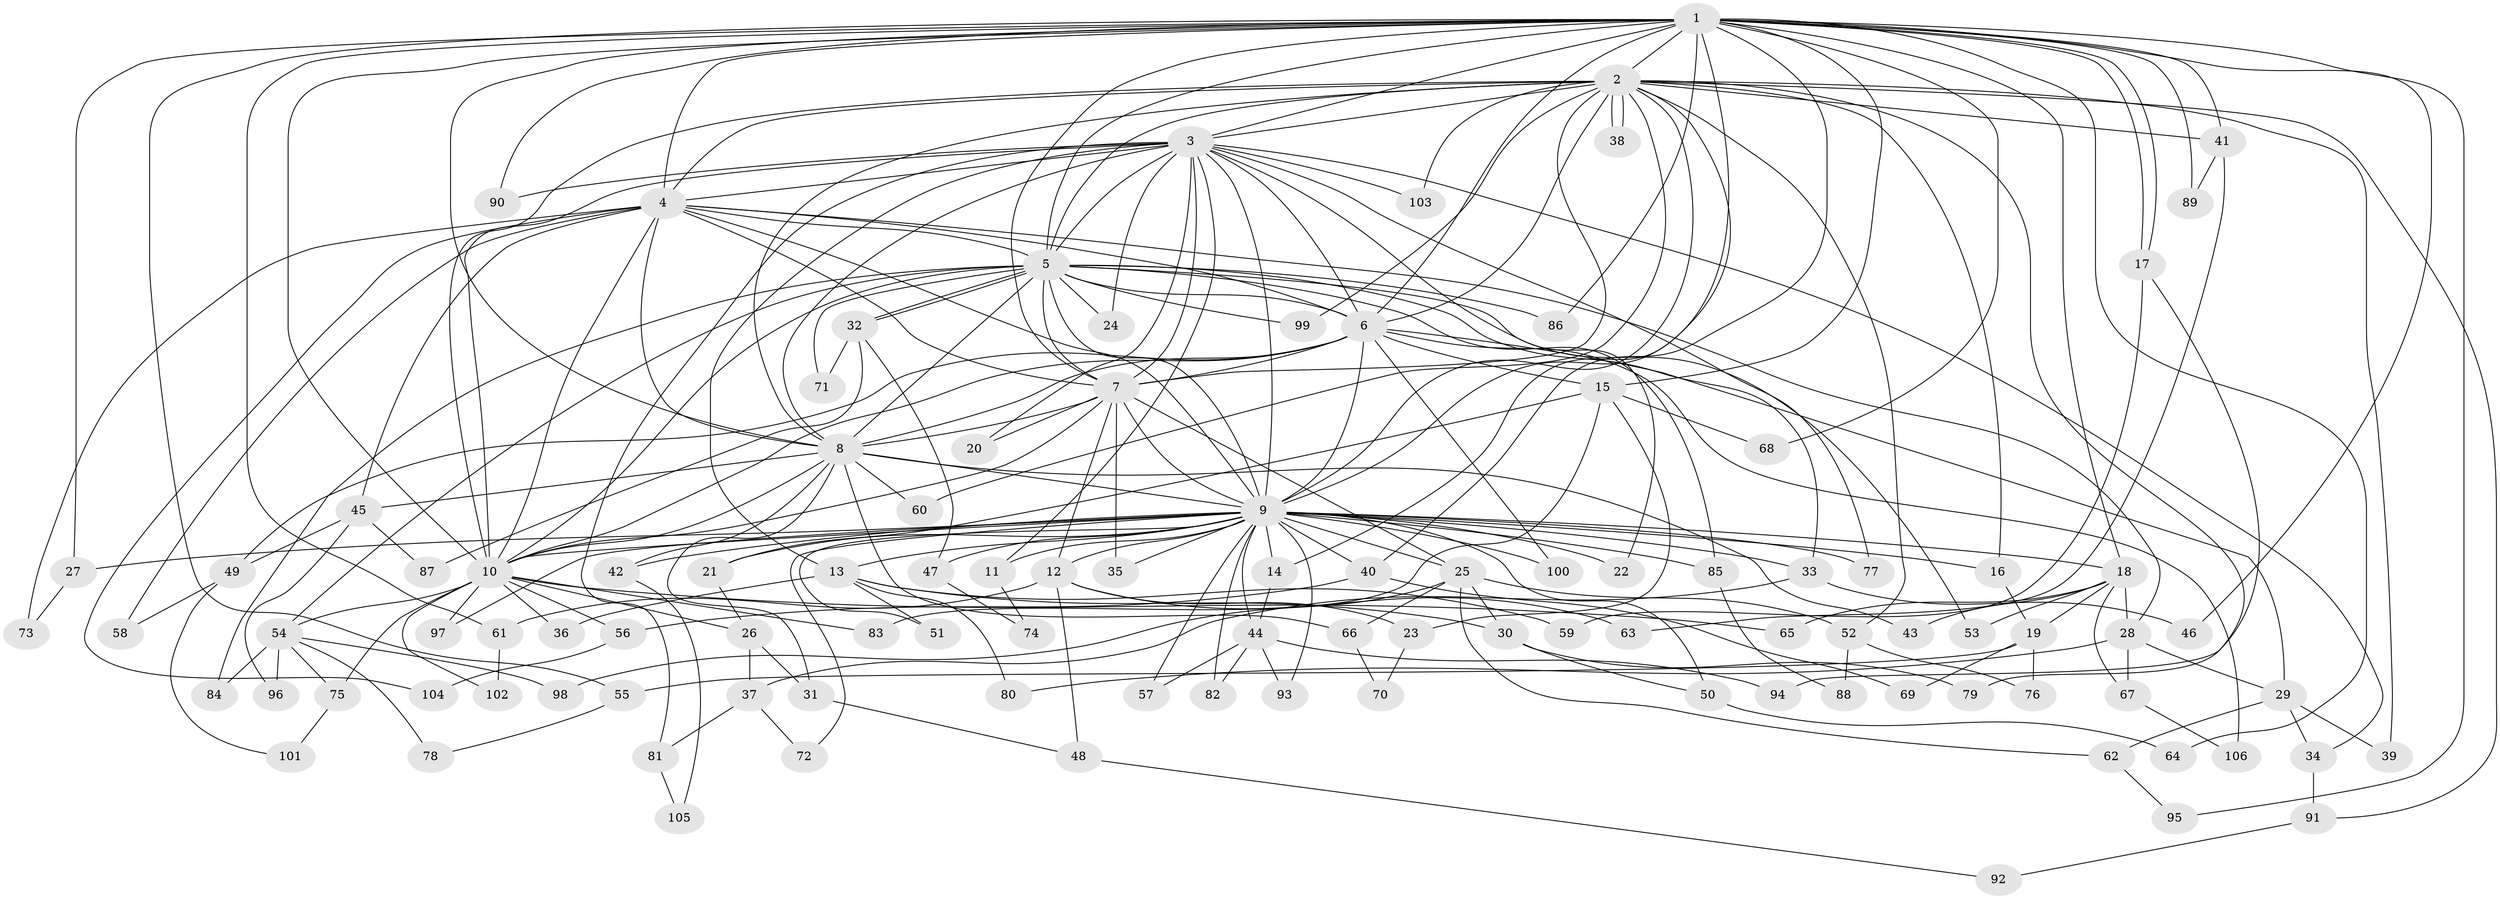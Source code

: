 // Generated by graph-tools (version 1.1) at 2025/45/03/09/25 04:45:04]
// undirected, 106 vertices, 237 edges
graph export_dot {
graph [start="1"]
  node [color=gray90,style=filled];
  1;
  2;
  3;
  4;
  5;
  6;
  7;
  8;
  9;
  10;
  11;
  12;
  13;
  14;
  15;
  16;
  17;
  18;
  19;
  20;
  21;
  22;
  23;
  24;
  25;
  26;
  27;
  28;
  29;
  30;
  31;
  32;
  33;
  34;
  35;
  36;
  37;
  38;
  39;
  40;
  41;
  42;
  43;
  44;
  45;
  46;
  47;
  48;
  49;
  50;
  51;
  52;
  53;
  54;
  55;
  56;
  57;
  58;
  59;
  60;
  61;
  62;
  63;
  64;
  65;
  66;
  67;
  68;
  69;
  70;
  71;
  72;
  73;
  74;
  75;
  76;
  77;
  78;
  79;
  80;
  81;
  82;
  83;
  84;
  85;
  86;
  87;
  88;
  89;
  90;
  91;
  92;
  93;
  94;
  95;
  96;
  97;
  98;
  99;
  100;
  101;
  102;
  103;
  104;
  105;
  106;
  1 -- 2;
  1 -- 3;
  1 -- 4;
  1 -- 5;
  1 -- 6;
  1 -- 7;
  1 -- 8;
  1 -- 9;
  1 -- 10;
  1 -- 15;
  1 -- 17;
  1 -- 17;
  1 -- 18;
  1 -- 27;
  1 -- 40;
  1 -- 41;
  1 -- 46;
  1 -- 55;
  1 -- 61;
  1 -- 64;
  1 -- 68;
  1 -- 86;
  1 -- 89;
  1 -- 90;
  1 -- 95;
  2 -- 3;
  2 -- 4;
  2 -- 5;
  2 -- 6;
  2 -- 7;
  2 -- 8;
  2 -- 9;
  2 -- 10;
  2 -- 14;
  2 -- 16;
  2 -- 38;
  2 -- 38;
  2 -- 39;
  2 -- 41;
  2 -- 52;
  2 -- 60;
  2 -- 79;
  2 -- 91;
  2 -- 99;
  2 -- 103;
  3 -- 4;
  3 -- 5;
  3 -- 6;
  3 -- 7;
  3 -- 8;
  3 -- 9;
  3 -- 10;
  3 -- 11;
  3 -- 13;
  3 -- 20;
  3 -- 22;
  3 -- 24;
  3 -- 34;
  3 -- 77;
  3 -- 81;
  3 -- 90;
  3 -- 103;
  4 -- 5;
  4 -- 6;
  4 -- 7;
  4 -- 8;
  4 -- 9;
  4 -- 10;
  4 -- 28;
  4 -- 45;
  4 -- 58;
  4 -- 73;
  4 -- 104;
  5 -- 6;
  5 -- 7;
  5 -- 8;
  5 -- 9;
  5 -- 10;
  5 -- 24;
  5 -- 32;
  5 -- 32;
  5 -- 33;
  5 -- 53;
  5 -- 54;
  5 -- 71;
  5 -- 84;
  5 -- 85;
  5 -- 86;
  5 -- 99;
  6 -- 7;
  6 -- 8;
  6 -- 9;
  6 -- 10;
  6 -- 15;
  6 -- 29;
  6 -- 49;
  6 -- 100;
  6 -- 106;
  7 -- 8;
  7 -- 9;
  7 -- 10;
  7 -- 12;
  7 -- 20;
  7 -- 25;
  7 -- 35;
  8 -- 9;
  8 -- 10;
  8 -- 31;
  8 -- 42;
  8 -- 43;
  8 -- 45;
  8 -- 60;
  8 -- 66;
  9 -- 10;
  9 -- 11;
  9 -- 12;
  9 -- 13;
  9 -- 14;
  9 -- 16;
  9 -- 18;
  9 -- 21;
  9 -- 22;
  9 -- 25;
  9 -- 27;
  9 -- 33;
  9 -- 35;
  9 -- 40;
  9 -- 42;
  9 -- 44;
  9 -- 47;
  9 -- 50;
  9 -- 51;
  9 -- 57;
  9 -- 72;
  9 -- 77;
  9 -- 82;
  9 -- 85;
  9 -- 93;
  9 -- 97;
  9 -- 100;
  10 -- 26;
  10 -- 36;
  10 -- 54;
  10 -- 56;
  10 -- 65;
  10 -- 75;
  10 -- 83;
  10 -- 97;
  10 -- 102;
  11 -- 74;
  12 -- 23;
  12 -- 48;
  12 -- 61;
  12 -- 63;
  13 -- 30;
  13 -- 36;
  13 -- 51;
  13 -- 59;
  13 -- 80;
  14 -- 44;
  15 -- 21;
  15 -- 23;
  15 -- 68;
  15 -- 83;
  16 -- 19;
  17 -- 59;
  17 -- 94;
  18 -- 19;
  18 -- 28;
  18 -- 43;
  18 -- 53;
  18 -- 65;
  18 -- 67;
  19 -- 55;
  19 -- 69;
  19 -- 76;
  21 -- 26;
  23 -- 70;
  25 -- 30;
  25 -- 52;
  25 -- 62;
  25 -- 66;
  25 -- 98;
  26 -- 31;
  26 -- 37;
  27 -- 73;
  28 -- 29;
  28 -- 67;
  28 -- 80;
  29 -- 34;
  29 -- 39;
  29 -- 62;
  30 -- 50;
  30 -- 79;
  31 -- 48;
  32 -- 47;
  32 -- 71;
  32 -- 87;
  33 -- 37;
  33 -- 46;
  34 -- 91;
  37 -- 72;
  37 -- 81;
  40 -- 56;
  40 -- 69;
  41 -- 63;
  41 -- 89;
  42 -- 105;
  44 -- 57;
  44 -- 82;
  44 -- 93;
  44 -- 94;
  45 -- 49;
  45 -- 87;
  45 -- 96;
  47 -- 74;
  48 -- 92;
  49 -- 58;
  49 -- 101;
  50 -- 64;
  52 -- 76;
  52 -- 88;
  54 -- 75;
  54 -- 78;
  54 -- 84;
  54 -- 96;
  54 -- 98;
  55 -- 78;
  56 -- 104;
  61 -- 102;
  62 -- 95;
  66 -- 70;
  67 -- 106;
  75 -- 101;
  81 -- 105;
  85 -- 88;
  91 -- 92;
}
